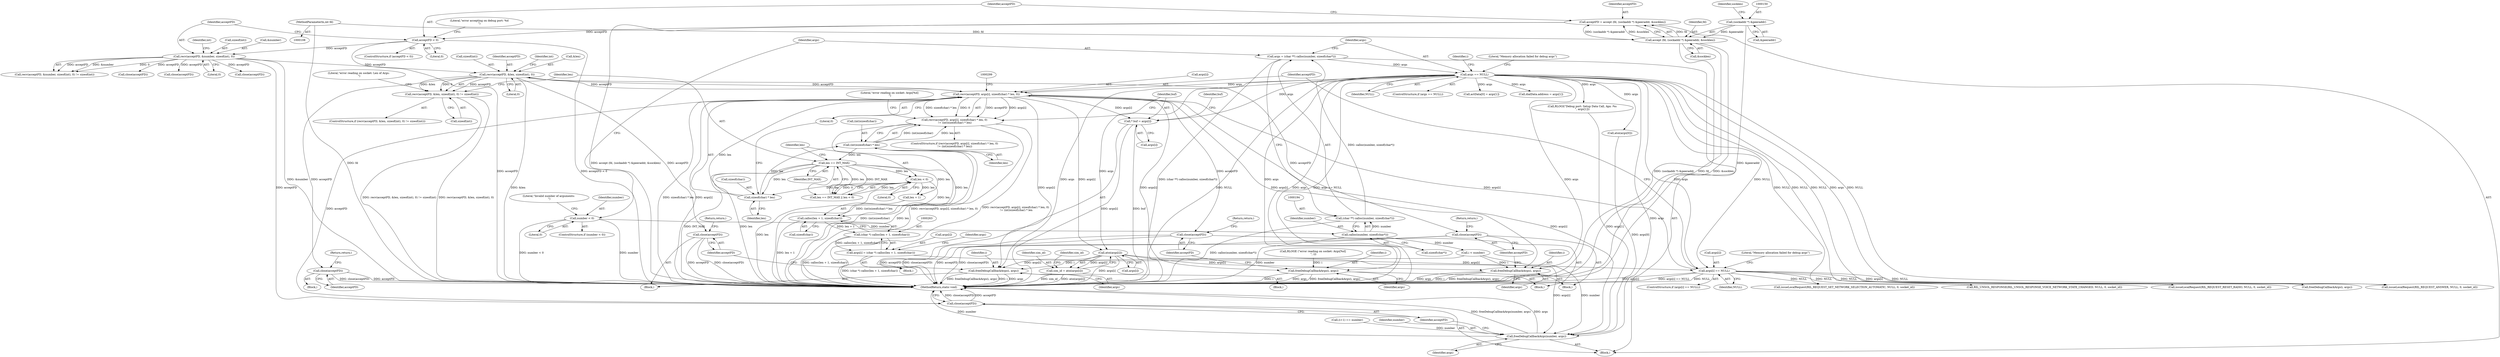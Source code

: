 digraph "0_Android_cd5f15f588a5d27e99ba12f057245bfe507f8c42@API" {
"1000223" [label="(Call,recv(acceptFD, &len, sizeof(int), 0))"];
"1000166" [label="(Call,recv(acceptFD, &number, sizeof(int), 0))"];
"1000156" [label="(Call,acceptFD < 0)"];
"1000145" [label="(Call,acceptFD = accept (fd, (sockaddr *) &peeraddr, &socklen))"];
"1000147" [label="(Call,accept (fd, (sockaddr *) &peeraddr, &socklen))"];
"1000109" [label="(MethodParameterIn,int fd)"];
"1000149" [label="(Call,(sockaddr *) &peeraddr)"];
"1000287" [label="(Call,recv(acceptFD, args[i], sizeof(char) * len, 0))"];
"1000223" [label="(Call,recv(acceptFD, &len, sizeof(int), 0))"];
"1000200" [label="(Call,args == NULL)"];
"1000191" [label="(Call,args = (char **) calloc(number, sizeof(char*)))"];
"1000193" [label="(Call,(char **) calloc(number, sizeof(char*)))"];
"1000195" [label="(Call,calloc(number, sizeof(char*)))"];
"1000182" [label="(Call,number < 0)"];
"1000271" [label="(Call,args[i] == NULL)"];
"1000258" [label="(Call,args[i] = (char *) calloc(len + 1, sizeof(char)))"];
"1000262" [label="(Call,(char *) calloc(len + 1, sizeof(char)))"];
"1000264" [label="(Call,calloc(len + 1, sizeof(char)))"];
"1000243" [label="(Call,len == INT_MAX)"];
"1000297" [label="(Call,(int)sizeof(char) * len)"];
"1000292" [label="(Call,sizeof(char) * len)"];
"1000246" [label="(Call,len < 0)"];
"1000222" [label="(Call,recv(acceptFD, &len, sizeof(int), 0) != sizeof(int))"];
"1000238" [label="(Call,close(acceptFD))"];
"1000255" [label="(Call,close(acceptFD))"];
"1000282" [label="(Call,close(acceptFD))"];
"1000235" [label="(Call,freeDebugCallbackArgs(i, args))"];
"1000252" [label="(Call,freeDebugCallbackArgs(i, args))"];
"1000286" [label="(Call,recv(acceptFD, args[i], sizeof(char) * len, 0)\n != (int)sizeof(char) * len)"];
"1000307" [label="(Call,freeDebugCallbackArgs(i, args))"];
"1000310" [label="(Call,close(acceptFD))"];
"1000314" [label="(Call,* buf = args[i])"];
"1000333" [label="(Call,atoi(args[i]))"];
"1000331" [label="(Call,sim_id = atoi(args[i]))"];
"1000630" [label="(Call,freeDebugCallbackArgs(number, args))"];
"1000633" [label="(Call,close(acceptFD))"];
"1000192" [label="(Identifier,args)"];
"1000183" [label="(Identifier,number)"];
"1000172" [label="(Literal,0)"];
"1000174" [label="(Identifier,int)"];
"1000187" [label="(Literal,\"Invalid number of arguments: \n\")"];
"1000265" [label="(Call,len + 1)"];
"1000309" [label="(Identifier,args)"];
"1000255" [label="(Call,close(acceptFD))"];
"1000257" [label="(Return,return;)"];
"1000307" [label="(Call,freeDebugCallbackArgs(i, args))"];
"1000246" [label="(Call,len < 0)"];
"1000178" [label="(Call,close(acceptFD))"];
"1000146" [label="(Identifier,acceptFD)"];
"1000156" [label="(Call,acceptFD < 0)"];
"1000286" [label="(Call,recv(acceptFD, args[i], sizeof(char) * len, 0)\n != (int)sizeof(char) * len)"];
"1000151" [label="(Call,&peeraddr)"];
"1000165" [label="(Call,recv(acceptFD, &number, sizeof(int), 0) != sizeof(int))"];
"1000287" [label="(Call,recv(acceptFD, args[i], sizeof(char) * len, 0))"];
"1000282" [label="(Call,close(acceptFD))"];
"1000259" [label="(Call,args[i])"];
"1000202" [label="(Identifier,NULL)"];
"1000168" [label="(Call,&number)"];
"1000252" [label="(Call,freeDebugCallbackArgs(i, args))"];
"1000239" [label="(Identifier,acceptFD)"];
"1000247" [label="(Identifier,len)"];
"1000224" [label="(Identifier,acceptFD)"];
"1000161" [label="(Literal,\"error accepting on debug port: %d\n\")"];
"1000304" [label="(Call,RLOGE (\"error reading on socket: Args[%d] \n\", i))"];
"1000148" [label="(Identifier,fd)"];
"1000258" [label="(Call,args[i] = (char *) calloc(len + 1, sizeof(char)))"];
"1000145" [label="(Call,acceptFD = accept (fd, (sockaddr *) &peeraddr, &socklen))"];
"1000196" [label="(Identifier,number)"];
"1000249" [label="(Block,)"];
"1000271" [label="(Call,args[i] == NULL)"];
"1000296" [label="(Literal,0)"];
"1000243" [label="(Call,len == INT_MAX)"];
"1000158" [label="(Literal,0)"];
"1000295" [label="(Identifier,len)"];
"1000199" [label="(ControlStructure,if (args == NULL))"];
"1000264" [label="(Call,calloc(len + 1, sizeof(char)))"];
"1000167" [label="(Identifier,acceptFD)"];
"1000212" [label="(Identifier,i)"];
"1000632" [label="(Identifier,args)"];
"1000440" [label="(Call,RIL_UNSOL_RESPONSE(RIL_UNSOL_RESPONSE_VOICE_NETWORK_STATE_CHANGED, NULL, 0, socket_id))"];
"1000200" [label="(Call,args == NULL)"];
"1000197" [label="(Call,sizeof(char*))"];
"1000279" [label="(Call,freeDebugCallbackArgs(i, args))"];
"1000240" [label="(Return,return;)"];
"1000285" [label="(ControlStructure,if (recv(acceptFD, args[i], sizeof(char) * len, 0)\n != (int)sizeof(char) * len))"];
"1000312" [label="(Return,return;)"];
"1000235" [label="(Call,freeDebugCallbackArgs(i, args))"];
"1000278" [label="(Literal,\"Memory allocation failed for debug args\")"];
"1000231" [label="(Identifier,int)"];
"1000557" [label="(Call,actData[0] = args[1])"];
"1000237" [label="(Identifier,args)"];
"1000223" [label="(Call,recv(acceptFD, &len, sizeof(int), 0))"];
"1000230" [label="(Call,sizeof(int))"];
"1000206" [label="(Call,close(acceptFD))"];
"1000552" [label="(Call,RLOGI(\"Debug port: Setup Data Call, Apn :%s\n\", args[1]))"];
"1000229" [label="(Literal,0)"];
"1000366" [label="(Call,atoi(args[0]))"];
"1000303" [label="(Block,)"];
"1000166" [label="(Call,recv(acceptFD, &number, sizeof(int), 0))"];
"1000545" [label="(Call,issueLocalRequest(RIL_REQUEST_SET_NETWORK_SELECTION_AUTOMATIC, NULL, 0, socket_id))"];
"1000272" [label="(Call,args[i])"];
"1000276" [label="(Block,)"];
"1000273" [label="(Identifier,args)"];
"1000275" [label="(Identifier,NULL)"];
"1000109" [label="(MethodParameterIn,int fd)"];
"1000292" [label="(Call,sizeof(char) * len)"];
"1000302" [label="(Identifier,len)"];
"1000315" [label="(Identifier,buf)"];
"1000221" [label="(ControlStructure,if (recv(acceptFD, &len, sizeof(int), 0) != sizeof(int)))"];
"1000338" [label="(Identifier,sim_id)"];
"1000630" [label="(Call,freeDebugCallbackArgs(number, args))"];
"1000289" [label="(Call,args[i])"];
"1000205" [label="(Literal,\"Memory allocation failed for debug args\")"];
"1000193" [label="(Call,(char **) calloc(number, sizeof(char*)))"];
"1000591" [label="(Call,dialData.address = args[1])"];
"1000332" [label="(Identifier,sim_id)"];
"1000147" [label="(Call,accept (fd, (sockaddr *) &peeraddr, &socklen))"];
"1000182" [label="(Call,number < 0)"];
"1000219" [label="(Block,)"];
"1000609" [label="(Call,issueLocalRequest(RIL_REQUEST_ANSWER, NULL, 0, socket_id))"];
"1000222" [label="(Call,recv(acceptFD, &len, sizeof(int), 0) != sizeof(int))"];
"1000149" [label="(Call,(sockaddr *) &peeraddr)"];
"1000155" [label="(ControlStructure,if (acceptFD < 0))"];
"1000195" [label="(Call,calloc(number, sizeof(char*)))"];
"1000191" [label="(Call,args = (char **) calloc(number, sizeof(char*)))"];
"1000316" [label="(Call,args[i])"];
"1000253" [label="(Identifier,i)"];
"1000201" [label="(Identifier,args)"];
"1000633" [label="(Call,close(acceptFD))"];
"1000245" [label="(Identifier,INT_MAX)"];
"1000288" [label="(Identifier,acceptFD)"];
"1000631" [label="(Identifier,number)"];
"1000308" [label="(Identifier,i)"];
"1000170" [label="(Call,sizeof(int))"];
"1000331" [label="(Call,sim_id = atoi(args[i]))"];
"1000157" [label="(Identifier,acceptFD)"];
"1000330" [label="(Block,)"];
"1000297" [label="(Call,(int)sizeof(char) * len)"];
"1000232" [label="(Block,)"];
"1000270" [label="(ControlStructure,if (args[i] == NULL))"];
"1000236" [label="(Identifier,i)"];
"1000154" [label="(Identifier,socklen)"];
"1000112" [label="(Block,)"];
"1000225" [label="(Call,&len)"];
"1000298" [label="(Call,(int)sizeof(char))"];
"1000325" [label="(Call,(i+1) == number)"];
"1000311" [label="(Identifier,acceptFD)"];
"1000334" [label="(Call,args[i])"];
"1000227" [label="(Call,sizeof(int))"];
"1000333" [label="(Call,atoi(args[i]))"];
"1000262" [label="(Call,(char *) calloc(len + 1, sizeof(char)))"];
"1000256" [label="(Identifier,acceptFD)"];
"1000234" [label="(Literal,\"error reading on socket: Len of Args: \n\")"];
"1000238" [label="(Call,close(acceptFD))"];
"1000181" [label="(ControlStructure,if (number < 0))"];
"1000214" [label="(Call,i < number)"];
"1000188" [label="(Call,close(acceptFD))"];
"1000314" [label="(Call,* buf = args[i])"];
"1000310" [label="(Call,close(acceptFD))"];
"1000254" [label="(Identifier,args)"];
"1000283" [label="(Identifier,acceptFD)"];
"1000242" [label="(Call,len == INT_MAX || len < 0)"];
"1000635" [label="(MethodReturn,static void)"];
"1000634" [label="(Identifier,acceptFD)"];
"1000284" [label="(Return,return;)"];
"1000153" [label="(Call,&socklen)"];
"1000244" [label="(Identifier,len)"];
"1000268" [label="(Call,sizeof(char))"];
"1000305" [label="(Literal,\"error reading on socket: Args[%d] \n\")"];
"1000321" [label="(Identifier,buf)"];
"1000248" [label="(Literal,0)"];
"1000293" [label="(Call,sizeof(char))"];
"1000374" [label="(Call,issueLocalRequest(RIL_REQUEST_RESET_RADIO, NULL, 0, socket_id))"];
"1000184" [label="(Literal,0)"];
"1000223" -> "1000222"  [label="AST: "];
"1000223" -> "1000229"  [label="CFG: "];
"1000224" -> "1000223"  [label="AST: "];
"1000225" -> "1000223"  [label="AST: "];
"1000227" -> "1000223"  [label="AST: "];
"1000229" -> "1000223"  [label="AST: "];
"1000231" -> "1000223"  [label="CFG: "];
"1000223" -> "1000635"  [label="DDG: &len"];
"1000223" -> "1000222"  [label="DDG: acceptFD"];
"1000223" -> "1000222"  [label="DDG: &len"];
"1000223" -> "1000222"  [label="DDG: 0"];
"1000166" -> "1000223"  [label="DDG: acceptFD"];
"1000287" -> "1000223"  [label="DDG: acceptFD"];
"1000223" -> "1000238"  [label="DDG: acceptFD"];
"1000223" -> "1000255"  [label="DDG: acceptFD"];
"1000223" -> "1000282"  [label="DDG: acceptFD"];
"1000223" -> "1000287"  [label="DDG: acceptFD"];
"1000166" -> "1000165"  [label="AST: "];
"1000166" -> "1000172"  [label="CFG: "];
"1000167" -> "1000166"  [label="AST: "];
"1000168" -> "1000166"  [label="AST: "];
"1000170" -> "1000166"  [label="AST: "];
"1000172" -> "1000166"  [label="AST: "];
"1000174" -> "1000166"  [label="CFG: "];
"1000166" -> "1000635"  [label="DDG: &number"];
"1000166" -> "1000165"  [label="DDG: acceptFD"];
"1000166" -> "1000165"  [label="DDG: &number"];
"1000166" -> "1000165"  [label="DDG: 0"];
"1000156" -> "1000166"  [label="DDG: acceptFD"];
"1000166" -> "1000178"  [label="DDG: acceptFD"];
"1000166" -> "1000188"  [label="DDG: acceptFD"];
"1000166" -> "1000206"  [label="DDG: acceptFD"];
"1000166" -> "1000633"  [label="DDG: acceptFD"];
"1000156" -> "1000155"  [label="AST: "];
"1000156" -> "1000158"  [label="CFG: "];
"1000157" -> "1000156"  [label="AST: "];
"1000158" -> "1000156"  [label="AST: "];
"1000161" -> "1000156"  [label="CFG: "];
"1000167" -> "1000156"  [label="CFG: "];
"1000156" -> "1000635"  [label="DDG: acceptFD"];
"1000156" -> "1000635"  [label="DDG: acceptFD < 0"];
"1000145" -> "1000156"  [label="DDG: acceptFD"];
"1000145" -> "1000112"  [label="AST: "];
"1000145" -> "1000147"  [label="CFG: "];
"1000146" -> "1000145"  [label="AST: "];
"1000147" -> "1000145"  [label="AST: "];
"1000157" -> "1000145"  [label="CFG: "];
"1000145" -> "1000635"  [label="DDG: accept (fd, (sockaddr *) &peeraddr, &socklen)"];
"1000147" -> "1000145"  [label="DDG: fd"];
"1000147" -> "1000145"  [label="DDG: (sockaddr *) &peeraddr"];
"1000147" -> "1000145"  [label="DDG: &socklen"];
"1000147" -> "1000153"  [label="CFG: "];
"1000148" -> "1000147"  [label="AST: "];
"1000149" -> "1000147"  [label="AST: "];
"1000153" -> "1000147"  [label="AST: "];
"1000147" -> "1000635"  [label="DDG: (sockaddr *) &peeraddr"];
"1000147" -> "1000635"  [label="DDG: fd"];
"1000147" -> "1000635"  [label="DDG: &socklen"];
"1000109" -> "1000147"  [label="DDG: fd"];
"1000149" -> "1000147"  [label="DDG: &peeraddr"];
"1000109" -> "1000108"  [label="AST: "];
"1000109" -> "1000635"  [label="DDG: fd"];
"1000149" -> "1000151"  [label="CFG: "];
"1000150" -> "1000149"  [label="AST: "];
"1000151" -> "1000149"  [label="AST: "];
"1000154" -> "1000149"  [label="CFG: "];
"1000149" -> "1000635"  [label="DDG: &peeraddr"];
"1000287" -> "1000286"  [label="AST: "];
"1000287" -> "1000296"  [label="CFG: "];
"1000288" -> "1000287"  [label="AST: "];
"1000289" -> "1000287"  [label="AST: "];
"1000292" -> "1000287"  [label="AST: "];
"1000296" -> "1000287"  [label="AST: "];
"1000299" -> "1000287"  [label="CFG: "];
"1000287" -> "1000635"  [label="DDG: sizeof(char) * len"];
"1000287" -> "1000635"  [label="DDG: args[i]"];
"1000287" -> "1000235"  [label="DDG: args[i]"];
"1000287" -> "1000252"  [label="DDG: args[i]"];
"1000287" -> "1000286"  [label="DDG: acceptFD"];
"1000287" -> "1000286"  [label="DDG: args[i]"];
"1000287" -> "1000286"  [label="DDG: sizeof(char) * len"];
"1000287" -> "1000286"  [label="DDG: 0"];
"1000200" -> "1000287"  [label="DDG: args"];
"1000271" -> "1000287"  [label="DDG: args[i]"];
"1000292" -> "1000287"  [label="DDG: len"];
"1000287" -> "1000307"  [label="DDG: args[i]"];
"1000287" -> "1000310"  [label="DDG: acceptFD"];
"1000287" -> "1000314"  [label="DDG: args[i]"];
"1000287" -> "1000333"  [label="DDG: args[i]"];
"1000287" -> "1000630"  [label="DDG: args[i]"];
"1000287" -> "1000633"  [label="DDG: acceptFD"];
"1000200" -> "1000199"  [label="AST: "];
"1000200" -> "1000202"  [label="CFG: "];
"1000201" -> "1000200"  [label="AST: "];
"1000202" -> "1000200"  [label="AST: "];
"1000205" -> "1000200"  [label="CFG: "];
"1000212" -> "1000200"  [label="CFG: "];
"1000200" -> "1000635"  [label="DDG: args"];
"1000200" -> "1000635"  [label="DDG: args == NULL"];
"1000200" -> "1000635"  [label="DDG: NULL"];
"1000191" -> "1000200"  [label="DDG: args"];
"1000200" -> "1000235"  [label="DDG: args"];
"1000200" -> "1000252"  [label="DDG: args"];
"1000200" -> "1000271"  [label="DDG: args"];
"1000200" -> "1000271"  [label="DDG: NULL"];
"1000200" -> "1000279"  [label="DDG: args"];
"1000200" -> "1000307"  [label="DDG: args"];
"1000200" -> "1000314"  [label="DDG: args"];
"1000200" -> "1000333"  [label="DDG: args"];
"1000200" -> "1000366"  [label="DDG: args"];
"1000200" -> "1000374"  [label="DDG: NULL"];
"1000200" -> "1000440"  [label="DDG: NULL"];
"1000200" -> "1000545"  [label="DDG: NULL"];
"1000200" -> "1000552"  [label="DDG: args"];
"1000200" -> "1000557"  [label="DDG: args"];
"1000200" -> "1000591"  [label="DDG: args"];
"1000200" -> "1000609"  [label="DDG: NULL"];
"1000200" -> "1000630"  [label="DDG: args"];
"1000191" -> "1000112"  [label="AST: "];
"1000191" -> "1000193"  [label="CFG: "];
"1000192" -> "1000191"  [label="AST: "];
"1000193" -> "1000191"  [label="AST: "];
"1000201" -> "1000191"  [label="CFG: "];
"1000191" -> "1000635"  [label="DDG: (char **) calloc(number, sizeof(char*))"];
"1000193" -> "1000191"  [label="DDG: calloc(number, sizeof(char*))"];
"1000193" -> "1000195"  [label="CFG: "];
"1000194" -> "1000193"  [label="AST: "];
"1000195" -> "1000193"  [label="AST: "];
"1000193" -> "1000635"  [label="DDG: calloc(number, sizeof(char*))"];
"1000195" -> "1000193"  [label="DDG: number"];
"1000195" -> "1000197"  [label="CFG: "];
"1000196" -> "1000195"  [label="AST: "];
"1000197" -> "1000195"  [label="AST: "];
"1000195" -> "1000635"  [label="DDG: number"];
"1000182" -> "1000195"  [label="DDG: number"];
"1000195" -> "1000214"  [label="DDG: number"];
"1000182" -> "1000181"  [label="AST: "];
"1000182" -> "1000184"  [label="CFG: "];
"1000183" -> "1000182"  [label="AST: "];
"1000184" -> "1000182"  [label="AST: "];
"1000187" -> "1000182"  [label="CFG: "];
"1000192" -> "1000182"  [label="CFG: "];
"1000182" -> "1000635"  [label="DDG: number < 0"];
"1000182" -> "1000635"  [label="DDG: number"];
"1000271" -> "1000270"  [label="AST: "];
"1000271" -> "1000275"  [label="CFG: "];
"1000272" -> "1000271"  [label="AST: "];
"1000275" -> "1000271"  [label="AST: "];
"1000278" -> "1000271"  [label="CFG: "];
"1000288" -> "1000271"  [label="CFG: "];
"1000271" -> "1000635"  [label="DDG: NULL"];
"1000271" -> "1000635"  [label="DDG: args[i]"];
"1000271" -> "1000635"  [label="DDG: args[i] == NULL"];
"1000258" -> "1000271"  [label="DDG: args[i]"];
"1000271" -> "1000279"  [label="DDG: args[i]"];
"1000271" -> "1000374"  [label="DDG: NULL"];
"1000271" -> "1000440"  [label="DDG: NULL"];
"1000271" -> "1000545"  [label="DDG: NULL"];
"1000271" -> "1000609"  [label="DDG: NULL"];
"1000258" -> "1000219"  [label="AST: "];
"1000258" -> "1000262"  [label="CFG: "];
"1000259" -> "1000258"  [label="AST: "];
"1000262" -> "1000258"  [label="AST: "];
"1000273" -> "1000258"  [label="CFG: "];
"1000258" -> "1000635"  [label="DDG: (char *) calloc(len + 1, sizeof(char))"];
"1000262" -> "1000258"  [label="DDG: calloc(len + 1, sizeof(char))"];
"1000262" -> "1000264"  [label="CFG: "];
"1000263" -> "1000262"  [label="AST: "];
"1000264" -> "1000262"  [label="AST: "];
"1000262" -> "1000635"  [label="DDG: calloc(len + 1, sizeof(char))"];
"1000264" -> "1000262"  [label="DDG: len + 1"];
"1000264" -> "1000268"  [label="CFG: "];
"1000265" -> "1000264"  [label="AST: "];
"1000268" -> "1000264"  [label="AST: "];
"1000264" -> "1000635"  [label="DDG: len + 1"];
"1000243" -> "1000264"  [label="DDG: len"];
"1000246" -> "1000264"  [label="DDG: len"];
"1000243" -> "1000242"  [label="AST: "];
"1000243" -> "1000245"  [label="CFG: "];
"1000244" -> "1000243"  [label="AST: "];
"1000245" -> "1000243"  [label="AST: "];
"1000247" -> "1000243"  [label="CFG: "];
"1000242" -> "1000243"  [label="CFG: "];
"1000243" -> "1000635"  [label="DDG: len"];
"1000243" -> "1000635"  [label="DDG: INT_MAX"];
"1000243" -> "1000242"  [label="DDG: len"];
"1000243" -> "1000242"  [label="DDG: INT_MAX"];
"1000297" -> "1000243"  [label="DDG: len"];
"1000243" -> "1000246"  [label="DDG: len"];
"1000243" -> "1000265"  [label="DDG: len"];
"1000243" -> "1000292"  [label="DDG: len"];
"1000297" -> "1000286"  [label="AST: "];
"1000297" -> "1000302"  [label="CFG: "];
"1000298" -> "1000297"  [label="AST: "];
"1000302" -> "1000297"  [label="AST: "];
"1000286" -> "1000297"  [label="CFG: "];
"1000297" -> "1000635"  [label="DDG: (int)sizeof(char)"];
"1000297" -> "1000635"  [label="DDG: len"];
"1000297" -> "1000286"  [label="DDG: (int)sizeof(char)"];
"1000297" -> "1000286"  [label="DDG: len"];
"1000292" -> "1000297"  [label="DDG: len"];
"1000292" -> "1000295"  [label="CFG: "];
"1000293" -> "1000292"  [label="AST: "];
"1000295" -> "1000292"  [label="AST: "];
"1000296" -> "1000292"  [label="CFG: "];
"1000246" -> "1000292"  [label="DDG: len"];
"1000246" -> "1000242"  [label="AST: "];
"1000246" -> "1000248"  [label="CFG: "];
"1000247" -> "1000246"  [label="AST: "];
"1000248" -> "1000246"  [label="AST: "];
"1000242" -> "1000246"  [label="CFG: "];
"1000246" -> "1000635"  [label="DDG: len"];
"1000246" -> "1000242"  [label="DDG: len"];
"1000246" -> "1000242"  [label="DDG: 0"];
"1000246" -> "1000265"  [label="DDG: len"];
"1000222" -> "1000221"  [label="AST: "];
"1000222" -> "1000230"  [label="CFG: "];
"1000230" -> "1000222"  [label="AST: "];
"1000234" -> "1000222"  [label="CFG: "];
"1000244" -> "1000222"  [label="CFG: "];
"1000222" -> "1000635"  [label="DDG: recv(acceptFD, &len, sizeof(int), 0)"];
"1000222" -> "1000635"  [label="DDG: recv(acceptFD, &len, sizeof(int), 0) != sizeof(int)"];
"1000238" -> "1000232"  [label="AST: "];
"1000238" -> "1000239"  [label="CFG: "];
"1000239" -> "1000238"  [label="AST: "];
"1000240" -> "1000238"  [label="CFG: "];
"1000238" -> "1000635"  [label="DDG: acceptFD"];
"1000238" -> "1000635"  [label="DDG: close(acceptFD)"];
"1000255" -> "1000249"  [label="AST: "];
"1000255" -> "1000256"  [label="CFG: "];
"1000256" -> "1000255"  [label="AST: "];
"1000257" -> "1000255"  [label="CFG: "];
"1000255" -> "1000635"  [label="DDG: close(acceptFD)"];
"1000255" -> "1000635"  [label="DDG: acceptFD"];
"1000282" -> "1000276"  [label="AST: "];
"1000282" -> "1000283"  [label="CFG: "];
"1000283" -> "1000282"  [label="AST: "];
"1000284" -> "1000282"  [label="CFG: "];
"1000282" -> "1000635"  [label="DDG: close(acceptFD)"];
"1000282" -> "1000635"  [label="DDG: acceptFD"];
"1000235" -> "1000232"  [label="AST: "];
"1000235" -> "1000237"  [label="CFG: "];
"1000236" -> "1000235"  [label="AST: "];
"1000237" -> "1000235"  [label="AST: "];
"1000239" -> "1000235"  [label="CFG: "];
"1000235" -> "1000635"  [label="DDG: args"];
"1000235" -> "1000635"  [label="DDG: i"];
"1000235" -> "1000635"  [label="DDG: freeDebugCallbackArgs(i, args)"];
"1000214" -> "1000235"  [label="DDG: i"];
"1000333" -> "1000235"  [label="DDG: args[i]"];
"1000252" -> "1000249"  [label="AST: "];
"1000252" -> "1000254"  [label="CFG: "];
"1000253" -> "1000252"  [label="AST: "];
"1000254" -> "1000252"  [label="AST: "];
"1000256" -> "1000252"  [label="CFG: "];
"1000252" -> "1000635"  [label="DDG: i"];
"1000252" -> "1000635"  [label="DDG: args"];
"1000252" -> "1000635"  [label="DDG: freeDebugCallbackArgs(i, args)"];
"1000214" -> "1000252"  [label="DDG: i"];
"1000333" -> "1000252"  [label="DDG: args[i]"];
"1000286" -> "1000285"  [label="AST: "];
"1000305" -> "1000286"  [label="CFG: "];
"1000315" -> "1000286"  [label="CFG: "];
"1000286" -> "1000635"  [label="DDG: recv(acceptFD, args[i], sizeof(char) * len, 0)\n != (int)sizeof(char) * len"];
"1000286" -> "1000635"  [label="DDG: recv(acceptFD, args[i], sizeof(char) * len, 0)"];
"1000286" -> "1000635"  [label="DDG: (int)sizeof(char) * len"];
"1000307" -> "1000303"  [label="AST: "];
"1000307" -> "1000309"  [label="CFG: "];
"1000308" -> "1000307"  [label="AST: "];
"1000309" -> "1000307"  [label="AST: "];
"1000311" -> "1000307"  [label="CFG: "];
"1000307" -> "1000635"  [label="DDG: args"];
"1000307" -> "1000635"  [label="DDG: freeDebugCallbackArgs(i, args)"];
"1000307" -> "1000635"  [label="DDG: i"];
"1000304" -> "1000307"  [label="DDG: i"];
"1000310" -> "1000303"  [label="AST: "];
"1000310" -> "1000311"  [label="CFG: "];
"1000311" -> "1000310"  [label="AST: "];
"1000312" -> "1000310"  [label="CFG: "];
"1000310" -> "1000635"  [label="DDG: close(acceptFD)"];
"1000310" -> "1000635"  [label="DDG: acceptFD"];
"1000314" -> "1000219"  [label="AST: "];
"1000314" -> "1000316"  [label="CFG: "];
"1000315" -> "1000314"  [label="AST: "];
"1000316" -> "1000314"  [label="AST: "];
"1000321" -> "1000314"  [label="CFG: "];
"1000314" -> "1000635"  [label="DDG: args[i]"];
"1000314" -> "1000635"  [label="DDG: buf"];
"1000333" -> "1000331"  [label="AST: "];
"1000333" -> "1000334"  [label="CFG: "];
"1000334" -> "1000333"  [label="AST: "];
"1000331" -> "1000333"  [label="CFG: "];
"1000333" -> "1000635"  [label="DDG: args[i]"];
"1000333" -> "1000331"  [label="DDG: args[i]"];
"1000333" -> "1000630"  [label="DDG: args[i]"];
"1000331" -> "1000330"  [label="AST: "];
"1000332" -> "1000331"  [label="AST: "];
"1000338" -> "1000331"  [label="CFG: "];
"1000331" -> "1000635"  [label="DDG: atoi(args[i])"];
"1000331" -> "1000635"  [label="DDG: sim_id"];
"1000630" -> "1000112"  [label="AST: "];
"1000630" -> "1000632"  [label="CFG: "];
"1000631" -> "1000630"  [label="AST: "];
"1000632" -> "1000630"  [label="AST: "];
"1000634" -> "1000630"  [label="CFG: "];
"1000630" -> "1000635"  [label="DDG: freeDebugCallbackArgs(number, args)"];
"1000630" -> "1000635"  [label="DDG: args"];
"1000630" -> "1000635"  [label="DDG: number"];
"1000214" -> "1000630"  [label="DDG: number"];
"1000325" -> "1000630"  [label="DDG: number"];
"1000366" -> "1000630"  [label="DDG: args[0]"];
"1000552" -> "1000630"  [label="DDG: args[1]"];
"1000633" -> "1000112"  [label="AST: "];
"1000633" -> "1000634"  [label="CFG: "];
"1000634" -> "1000633"  [label="AST: "];
"1000635" -> "1000633"  [label="CFG: "];
"1000633" -> "1000635"  [label="DDG: close(acceptFD)"];
"1000633" -> "1000635"  [label="DDG: acceptFD"];
}
